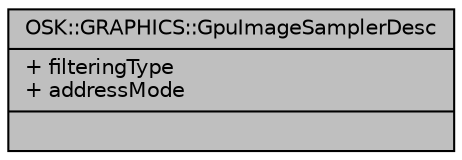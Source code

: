 digraph "OSK::GRAPHICS::GpuImageSamplerDesc"
{
 // INTERACTIVE_SVG=YES
 // LATEX_PDF_SIZE
  edge [fontname="Helvetica",fontsize="10",labelfontname="Helvetica",labelfontsize="10"];
  node [fontname="Helvetica",fontsize="10",shape=record];
  Node1 [label="{OSK::GRAPHICS::GpuImageSamplerDesc\n|+ filteringType\l+ addressMode\l|}",height=0.2,width=0.4,color="black", fillcolor="grey75", style="filled", fontcolor="black",tooltip="Establece propiedades básicas sobre el acceso a la imagen."];
}
